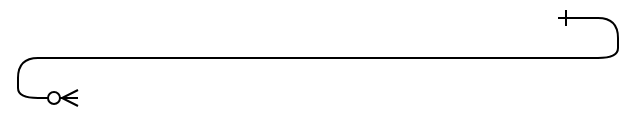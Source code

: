 <mxfile>
    <diagram id="F6HSycgJfReW_Xlc1rb3" name="第 1 页">
        <mxGraphModel dx="839" dy="635" grid="1" gridSize="10" guides="1" tooltips="1" connect="1" arrows="1" fold="1" page="1" pageScale="1" pageWidth="827" pageHeight="1169" math="0" shadow="0">
            <root>
                <mxCell id="0"/>
                <mxCell id="1" parent="0"/>
                <mxCell id="3" value="" style="edgeStyle=entityRelationEdgeStyle;endArrow=ERzeroToMany;startArrow=ERone;endFill=1;startFill=0;" edge="1" parent="1" target="18">
                    <mxGeometry width="100" height="100" relative="1" as="geometry">
                        <mxPoint x="700" y="165" as="sourcePoint"/>
                        <mxPoint x="460" y="205" as="targetPoint"/>
                    </mxGeometry>
                </mxCell>
            </root>
        </mxGraphModel>
    </diagram>
</mxfile>